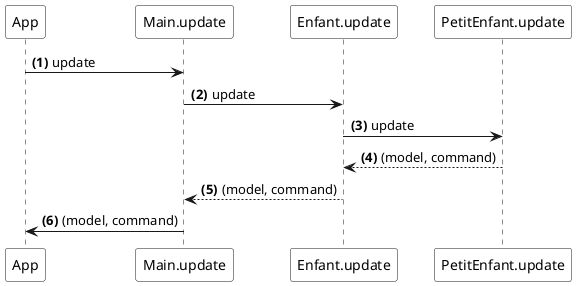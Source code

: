 @startuml
autonumber "<b>(#)"

participant App #white
participant Main.update as MU #white
participant Enfant.update as EU #white
participant PetitEnfant.update as PE #white

App -> MU: update
MU -> EU: update
EU -> PE: update
PE --> EU: (model, command)
EU --> MU: (model, command)
MU -> App : (model, command)

@enduml
